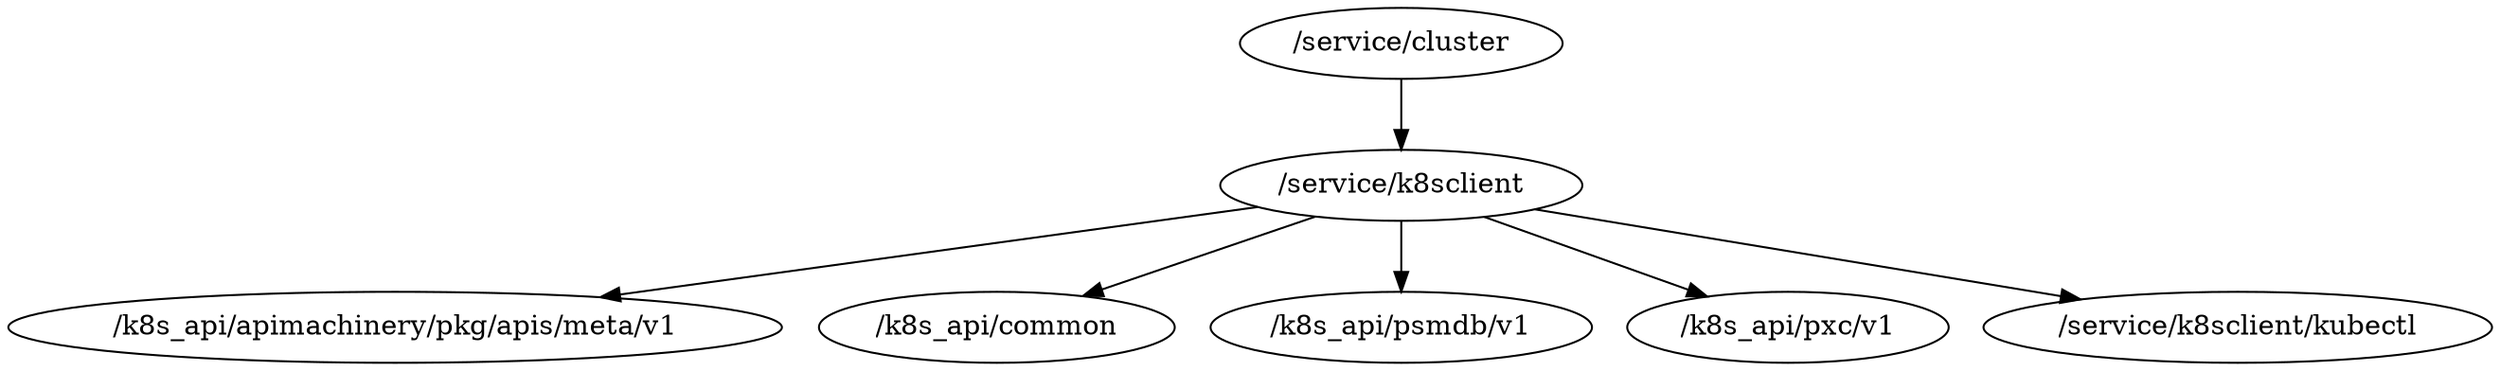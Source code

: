 digraph packages {
	"/service/cluster" -> "/service/k8sclient";
	"/service/k8sclient" -> "/k8s_api/apimachinery/pkg/apis/meta/v1";
	"/service/k8sclient" -> "/k8s_api/common";
	"/service/k8sclient" -> "/k8s_api/psmdb/v1";
	"/service/k8sclient" -> "/k8s_api/pxc/v1";
	"/service/k8sclient" -> "/service/k8sclient/kubectl";
}
